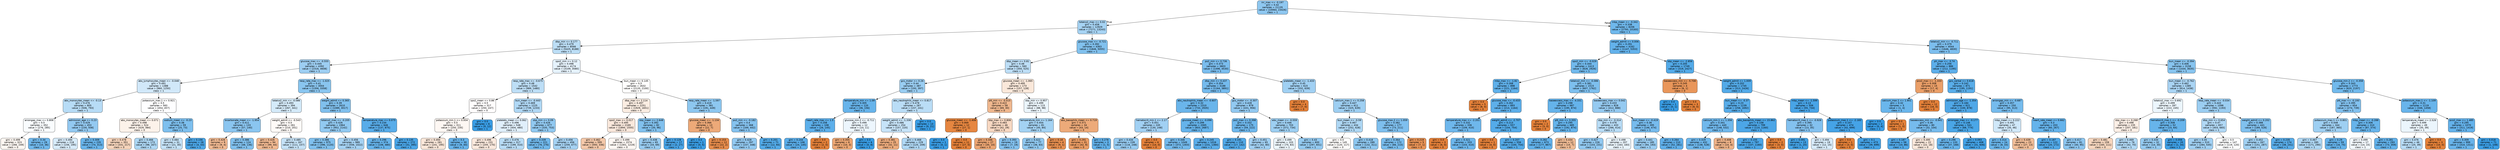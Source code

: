 digraph Tree {
node [shape=box, style="filled, rounded", color="black", fontname="helvetica"] ;
edge [fontname="helvetica"] ;
0 [label="inr_max <= -0.197\ngini = 0.42\nsamples = 21135\nvalue = [10064, 23426]\nclass = 1", fillcolor="#8ec7f0"] ;
1 [label="totalco2_max <= 0.02\ngini = 0.458\nsamples = 12929\nvalue = [7271, 13243]\nclass = 1", fillcolor="#a6d3f3"] ;
0 -> 1 [labeldistance=2.5, labelangle=45, headlabel="True"] ;
2 [label="dbp_min <= 0.177\ngini = 0.479\nsamples = 8566\nvalue = [5425, 8188]\nclass = 1", fillcolor="#bcdef6"] ;
1 -> 2 ;
3 [label="glucose_max <= -0.555\ngini = 0.445\nsamples = 4392\nvalue = [2316, 4608]\nclass = 1", fillcolor="#9dcef2"] ;
2 -> 3 ;
4 [label="abs_lymphocytes_mean <= -0.048\ngini = 0.491\nsamples = 1388\nvalue = [960, 1250]\nclass = 1", fillcolor="#d1e8f9"] ;
3 -> 4 ;
5 [label="abs_monocytes_mean <= -0.13\ngini = 0.476\nsamples = 805\nvalue = [506, 793]\nclass = 1", fillcolor="#b7dcf6"] ;
4 -> 5 ;
6 [label="aniongap_max <= 0.806\ngini = 0.5\nsamples = 352\nvalue = [276, 285]\nclass = 1", fillcolor="#f9fcfe"] ;
5 -> 6 ;
7 [label="gini = 0.499\nsamples = 323\nvalue = [266, 249]\nclass = 0", fillcolor="#fdf7f2"] ;
6 -> 7 ;
8 [label="gini = 0.34\nsamples = 29\nvalue = [10, 36]\nclass = 1", fillcolor="#70b8ec"] ;
6 -> 8 ;
9 [label="admission_age <= 0.23\ngini = 0.429\nsamples = 453\nvalue = [230, 508]\nclass = 1", fillcolor="#93c9f1"] ;
5 -> 9 ;
10 [label="gini = 0.494\nsamples = 218\nvalue = [156, 195]\nclass = 1", fillcolor="#d7ebfa"] ;
9 -> 10 ;
11 [label="gini = 0.309\nsamples = 235\nvalue = [74, 313]\nclass = 1", fillcolor="#68b4eb"] ;
9 -> 11 ;
12 [label="potassium_max.1 <= 0.921\ngini = 0.5\nsamples = 583\nvalue = [454, 457]\nclass = 1", fillcolor="#fefeff"] ;
4 -> 12 ;
13 [label="abs_monocytes_mean <= 0.071\ngini = 0.498\nsamples = 524\nvalue = [429, 384]\nclass = 0", fillcolor="#fcf2ea"] ;
12 -> 13 ;
14 [label="gini = 0.478\nsamples = 351\nvalue = [331, 217]\nclass = 0", fillcolor="#f6d4bb"] ;
13 -> 14 ;
15 [label="gini = 0.466\nsamples = 173\nvalue = [98, 167]\nclass = 1", fillcolor="#add7f4"] ;
13 -> 15 ;
16 [label="sodium_mean <= -0.23\ngini = 0.38\nsamples = 59\nvalue = [25, 73]\nclass = 1", fillcolor="#7dbfee"] ;
12 -> 16 ;
17 [label="gini = 0.484\nsamples = 31\nvalue = [21, 30]\nclass = 1", fillcolor="#c4e2f7"] ;
16 -> 17 ;
18 [label="gini = 0.156\nsamples = 28\nvalue = [4, 43]\nclass = 1", fillcolor="#4ba6e7"] ;
16 -> 18 ;
19 [label="resp_rate_max <= -1.025\ngini = 0.41\nsamples = 3004\nvalue = [1356, 3358]\nclass = 1", fillcolor="#89c5ef"] ;
3 -> 19 ;
20 [label="totalco2_min <= -0.086\ngini = 0.493\nsamples = 394\nvalue = [267, 341]\nclass = 1", fillcolor="#d4eaf9"] ;
19 -> 20 ;
21 [label="bicarbonate_mean <= -1.954\ngini = 0.411\nsamples = 133\nvalue = [57, 140]\nclass = 1", fillcolor="#8ac5f0"] ;
20 -> 21 ;
22 [label="gini = 0.426\nsamples = 9\nvalue = [9, 4]\nclass = 0", fillcolor="#f1b991"] ;
21 -> 22 ;
23 [label="gini = 0.386\nsamples = 124\nvalue = [48, 136]\nclass = 1", fillcolor="#7fc0ee"] ;
21 -> 23 ;
24 [label="weight_admit <= -0.543\ngini = 0.5\nsamples = 261\nvalue = [210, 201]\nclass = 0", fillcolor="#fefaf7"] ;
20 -> 24 ;
25 [label="gini = 0.426\nsamples = 94\nvalue = [99, 44]\nclass = 0", fillcolor="#f1b991"] ;
24 -> 25 ;
26 [label="gini = 0.485\nsamples = 167\nvalue = [111, 157]\nclass = 1", fillcolor="#c5e2f7"] ;
24 -> 26 ;
27 [label="weight_admit <= 0.365\ngini = 0.39\nsamples = 2610\nvalue = [1089, 3017]\nclass = 1", fillcolor="#80c0ee"] ;
19 -> 27 ;
28 [label="totalco2_max <= -0.205\ngini = 0.426\nsamples = 1964\nvalue = [952, 2142]\nclass = 1", fillcolor="#91c9f1"] ;
27 -> 28 ;
29 [label="gini = 0.386\nsamples = 975\nvalue = [396, 1120]\nclass = 1", fillcolor="#7fc0ee"] ;
28 -> 29 ;
30 [label="gini = 0.456\nsamples = 989\nvalue = [556, 1022]\nclass = 1", fillcolor="#a5d2f3"] ;
28 -> 30 ;
31 [label="temperature_max <= 0.075\ngini = 0.234\nsamples = 646\nvalue = [137, 875]\nclass = 1", fillcolor="#58ace9"] ;
27 -> 31 ;
32 [label="gini = 0.296\nsamples = 374\nvalue = [106, 480]\nclass = 1", fillcolor="#65b3eb"] ;
31 -> 32 ;
33 [label="gini = 0.135\nsamples = 272\nvalue = [31, 395]\nclass = 1", fillcolor="#49a5e7"] ;
31 -> 33 ;
34 [label="spo2_min <= 0.12\ngini = 0.498\nsamples = 4174\nvalue = [3109, 3580]\nclass = 1", fillcolor="#e5f2fc"] ;
2 -> 34 ;
35 [label="resp_rate_max <= -0.675\ngini = 0.48\nsamples = 1542\nvalue = [989, 1480]\nclass = 1", fillcolor="#bddef6"] ;
34 -> 35 ;
36 [label="spo2_mean <= 0.86\ngini = 0.5\nsamples = 317\nvalue = [250, 247]\nclass = 0", fillcolor="#fffdfd"] ;
35 -> 36 ;
37 [label="potassium_min.1 <= 0.934\ngini = 0.5\nsamples = 311\nvalue = [250, 235]\nclass = 0", fillcolor="#fdf7f3"] ;
36 -> 37 ;
38 [label="gini = 0.494\nsamples = 281\nvalue = [241, 195]\nclass = 0", fillcolor="#fae7d9"] ;
37 -> 38 ;
39 [label="gini = 0.3\nsamples = 30\nvalue = [9, 40]\nclass = 1", fillcolor="#66b3eb"] ;
37 -> 39 ;
40 [label="gini = 0.0\nsamples = 6\nvalue = [0, 12]\nclass = 1", fillcolor="#399de5"] ;
36 -> 40 ;
41 [label="bun_mean <= -0.443\ngini = 0.469\nsamples = 1225\nvalue = [739, 1233]\nclass = 1", fillcolor="#b0d8f5"] ;
35 -> 41 ;
42 [label="platelets_mean <= 0.062\ngini = 0.496\nsamples = 548\nvalue = [404, 480]\nclass = 1", fillcolor="#e0effb"] ;
41 -> 42 ;
43 [label="gini = 0.496\nsamples = 231\nvalue = [205, 170]\nclass = 0", fillcolor="#fbe9dd"] ;
42 -> 43 ;
44 [label="gini = 0.476\nsamples = 317\nvalue = [199, 310]\nclass = 1", fillcolor="#b8dcf6"] ;
42 -> 44 ;
45 [label="sbp_min <= 0.09\ngini = 0.426\nsamples = 677\nvalue = [335, 753]\nclass = 1", fillcolor="#91c9f1"] ;
41 -> 45 ;
46 [label="gini = 0.339\nsamples = 221\nvalue = [76, 276]\nclass = 1", fillcolor="#70b8ec"] ;
45 -> 46 ;
47 [label="gini = 0.456\nsamples = 456\nvalue = [259, 477]\nclass = 1", fillcolor="#a5d2f3"] ;
45 -> 47 ;
48 [label="bun_mean <= 0.145\ngini = 0.5\nsamples = 2632\nvalue = [2120, 2100]\nclass = 0", fillcolor="#fffefd"] ;
34 -> 48 ;
49 [label="dbp_max <= 2.114\ngini = 0.497\nsamples = 2251\nvalue = [1929, 1651]\nclass = 0", fillcolor="#fbede2"] ;
48 -> 49 ;
50 [label="spo2_max <= 0.017\ngini = 0.495\nsamples = 2169\nvalue = [1894, 1555]\nclass = 0", fillcolor="#fae8dc"] ;
49 -> 50 ;
51 [label="gini = 0.462\nsamples = 595\nvalue = [593, 336]\nclass = 0", fillcolor="#f4c8a9"] ;
50 -> 51 ;
52 [label="gini = 0.499\nsamples = 1574\nvalue = [1301, 1219]\nclass = 0", fillcolor="#fdf7f3"] ;
50 -> 52 ;
53 [label="sbp_mean <= 2.648\ngini = 0.392\nsamples = 82\nvalue = [35, 96]\nclass = 1", fillcolor="#81c1ee"] ;
49 -> 53 ;
54 [label="gini = 0.438\nsamples = 65\nvalue = [33, 69]\nclass = 1", fillcolor="#98ccf1"] ;
53 -> 54 ;
55 [label="gini = 0.128\nsamples = 17\nvalue = [2, 27]\nclass = 1", fillcolor="#48a4e7"] ;
53 -> 55 ;
56 [label="resp_rate_mean <= -1.597\ngini = 0.419\nsamples = 381\nvalue = [191, 449]\nclass = 1", fillcolor="#8dc7f0"] ;
48 -> 56 ;
57 [label="glucose_mean <= -1.134\ngini = 0.366\nsamples = 13\nvalue = [22, 7]\nclass = 0", fillcolor="#eda978"] ;
56 -> 57 ;
58 [label="gini = 0.0\nsamples = 1\nvalue = [0, 5]\nclass = 1", fillcolor="#399de5"] ;
57 -> 58 ;
59 [label="gini = 0.153\nsamples = 12\nvalue = [22, 2]\nclass = 0", fillcolor="#e78c4b"] ;
57 -> 59 ;
60 [label="po2_min <= -0.182\ngini = 0.4\nsamples = 368\nvalue = [169, 442]\nclass = 1", fillcolor="#85c2ef"] ;
56 -> 60 ;
61 [label="gini = 0.428\nsamples = 297\nvalue = [157, 348]\nclass = 1", fillcolor="#92c9f1"] ;
60 -> 61 ;
62 [label="gini = 0.201\nsamples = 71\nvalue = [12, 94]\nclass = 1", fillcolor="#52aae8"] ;
60 -> 62 ;
63 [label="glucose_max <= -0.721\ngini = 0.392\nsamples = 4363\nvalue = [1846, 5055]\nclass = 1", fillcolor="#81c1ee"] ;
1 -> 63 ;
64 [label="dbp_mean <= 0.81\ngini = 0.48\nsamples = 560\nvalue = [350, 525]\nclass = 1", fillcolor="#bddef6"] ;
63 -> 64 ;
65 [label="gcs_motor <= 0.26\ngini = 0.44\nsamples = 387\nvalue = [193, 397]\nclass = 1", fillcolor="#99cdf2"] ;
64 -> 65 ;
66 [label="temperature_min <= 1.09\ngini = 0.305\nsamples = 120\nvalue = [36, 156]\nclass = 1", fillcolor="#67b4eb"] ;
65 -> 66 ;
67 [label="heart_rate_max <= 1.5\ngini = 0.258\nsamples = 108\nvalue = [26, 145]\nclass = 1", fillcolor="#5dafea"] ;
66 -> 67 ;
68 [label="gini = 0.244\nsamples = 106\nvalue = [24, 145]\nclass = 1", fillcolor="#5aade9"] ;
67 -> 68 ;
69 [label="gini = 0.0\nsamples = 2\nvalue = [2, 0]\nclass = 0", fillcolor="#e58139"] ;
67 -> 69 ;
70 [label="glucose_min.2 <= -0.711\ngini = 0.499\nsamples = 12\nvalue = [10, 11]\nclass = 1", fillcolor="#edf6fd"] ;
66 -> 70 ;
71 [label="gini = 0.355\nsamples = 6\nvalue = [10, 3]\nclass = 0", fillcolor="#eda774"] ;
70 -> 71 ;
72 [label="gini = 0.0\nsamples = 6\nvalue = [0, 8]\nclass = 1", fillcolor="#399de5"] ;
70 -> 72 ;
73 [label="abs_neutrophils_mean <= 0.817\ngini = 0.478\nsamples = 267\nvalue = [157, 241]\nclass = 1", fillcolor="#baddf6"] ;
65 -> 73 ;
74 [label="weight_admit <= -1.336\ngini = 0.486\nsamples = 254\nvalue = [157, 220]\nclass = 1", fillcolor="#c6e3f8"] ;
73 -> 74 ;
75 [label="gini = 0.381\nsamples = 25\nvalue = [32, 11]\nclass = 0", fillcolor="#eeac7d"] ;
74 -> 75 ;
76 [label="gini = 0.468\nsamples = 229\nvalue = [125, 209]\nclass = 1", fillcolor="#afd8f5"] ;
74 -> 76 ;
77 [label="gini = 0.0\nsamples = 13\nvalue = [0, 21]\nclass = 1", fillcolor="#399de5"] ;
73 -> 77 ;
78 [label="glucose_mean <= -1.065\ngini = 0.495\nsamples = 173\nvalue = [157, 128]\nclass = 0", fillcolor="#fae8da"] ;
64 -> 78 ;
79 [label="ptt_min <= -0.515\ngini = 0.422\nsamples = 58\nvalue = [69, 30]\nclass = 0", fillcolor="#f0b88f"] ;
78 -> 79 ;
80 [label="glucose_mean <= -1.408\ngini = 0.069\nsamples = 12\nvalue = [27, 1]\nclass = 0", fillcolor="#e68640"] ;
79 -> 80 ;
81 [label="gini = 0.0\nsamples = 1\nvalue = [0, 1]\nclass = 1", fillcolor="#399de5"] ;
80 -> 81 ;
82 [label="gini = 0.0\nsamples = 11\nvalue = [27, 0]\nclass = 0", fillcolor="#e58139"] ;
80 -> 82 ;
83 [label="sbp_max <= 0.806\ngini = 0.483\nsamples = 46\nvalue = [42, 29]\nclass = 0", fillcolor="#f7d8c2"] ;
79 -> 83 ;
84 [label="gini = 0.346\nsamples = 27\nvalue = [35, 10]\nclass = 0", fillcolor="#eca572"] ;
83 -> 84 ;
85 [label="gini = 0.393\nsamples = 19\nvalue = [7, 19]\nclass = 1", fillcolor="#82c1ef"] ;
83 -> 85 ;
86 [label="sbp_min <= 0.957\ngini = 0.499\nsamples = 115\nvalue = [88, 98]\nclass = 1", fillcolor="#ebf5fc"] ;
78 -> 86 ;
87 [label="temperature_min <= 1.164\ngini = 0.454\nsamples = 81\nvalue = [45, 84]\nclass = 1", fillcolor="#a3d2f3"] ;
86 -> 87 ;
88 [label="gini = 0.422\nsamples = 77\nvalue = [36, 83]\nclass = 1", fillcolor="#8fc8f0"] ;
87 -> 88 ;
89 [label="gini = 0.18\nsamples = 4\nvalue = [9, 1]\nclass = 0", fillcolor="#e88f4f"] ;
87 -> 89 ;
90 [label="abs_basophils_mean <= 0.719\ngini = 0.371\nsamples = 34\nvalue = [43, 14]\nclass = 0", fillcolor="#edaa79"] ;
86 -> 90 ;
91 [label="gini = 0.291\nsamples = 31\nvalue = [42, 9]\nclass = 0", fillcolor="#eb9c63"] ;
90 -> 91 ;
92 [label="gini = 0.278\nsamples = 3\nvalue = [1, 5]\nclass = 1", fillcolor="#61b1ea"] ;
90 -> 92 ;
93 [label="po2_min <= 0.736\ngini = 0.373\nsamples = 3803\nvalue = [1496, 4530]\nclass = 1", fillcolor="#7abdee"] ;
63 -> 93 ;
94 [label="dbp_min <= 0.437\ngini = 0.354\nsamples = 3188\nvalue = [1164, 3891]\nclass = 1", fillcolor="#74baed"] ;
93 -> 94 ;
95 [label="abs_neutrophils_mean <= -0.607\ngini = 0.32\nsamples = 2310\nvalue = [733, 2935]\nclass = 1", fillcolor="#6ab5eb"] ;
94 -> 95 ;
96 [label="hematocrit_min.1 <= 2.17\ngini = 0.451\nsamples = 245\nvalue = [130, 248]\nclass = 1", fillcolor="#a1d0f3"] ;
95 -> 96 ;
97 [label="gini = 0.434\nsamples = 239\nvalue = [116, 248]\nclass = 1", fillcolor="#96cbf1"] ;
96 -> 97 ;
98 [label="gini = 0.0\nsamples = 6\nvalue = [14, 0]\nclass = 0", fillcolor="#e58139"] ;
96 -> 98 ;
99 [label="glucose_mean <= -0.096\ngini = 0.299\nsamples = 2065\nvalue = [603, 2687]\nclass = 1", fillcolor="#65b3eb"] ;
95 -> 99 ;
100 [label="gini = 0.346\nsamples = 1049\nvalue = [372, 1303]\nclass = 1", fillcolor="#72b9ec"] ;
99 -> 100 ;
101 [label="gini = 0.245\nsamples = 1016\nvalue = [231, 1384]\nclass = 1", fillcolor="#5aade9"] ;
99 -> 101 ;
102 [label="gcs_motor <= -0.307\ngini = 0.428\nsamples = 878\nvalue = [431, 956]\nclass = 1", fillcolor="#92c9f1"] ;
94 -> 102 ;
103 [label="po2_max <= 0.398\ngini = 0.332\nsamples = 175\nvalue = [59, 222]\nclass = 1", fillcolor="#6eb7ec"] ;
102 -> 103 ;
104 [label="gini = 0.191\nsamples = 110\nvalue = [17, 142]\nclass = 1", fillcolor="#51a9e8"] ;
103 -> 104 ;
105 [label="gini = 0.451\nsamples = 65\nvalue = [42, 80]\nclass = 1", fillcolor="#a1d0f3"] ;
103 -> 105 ;
106 [label="wbc_mean <= -0.559\ngini = 0.446\nsamples = 703\nvalue = [372, 734]\nclass = 1", fillcolor="#9dcff2"] ;
102 -> 106 ;
107 [label="gini = 0.499\nsamples = 103\nvalue = [75, 83]\nclass = 1", fillcolor="#ecf6fc"] ;
106 -> 107 ;
108 [label="gini = 0.43\nsamples = 600\nvalue = [297, 651]\nclass = 1", fillcolor="#93caf1"] ;
106 -> 108 ;
109 [label="platelets_mean <= -1.433\ngini = 0.45\nsamples = 615\nvalue = [332, 639]\nclass = 1", fillcolor="#a0d0f3"] ;
93 -> 109 ;
110 [label="gini = 0.0\nsamples = 4\nvalue = [7, 0]\nclass = 0", fillcolor="#e58139"] ;
109 -> 110 ;
111 [label="calcium_max.1 <= 0.258\ngini = 0.447\nsamples = 611\nvalue = [325, 639]\nclass = 1", fillcolor="#9ecff2"] ;
109 -> 111 ;
112 [label="bun_mean <= -0.59\ngini = 0.467\nsamples = 434\nvalue = [252, 428]\nclass = 1", fillcolor="#aed7f4"] ;
111 -> 112 ;
113 [label="gini = 0.5\nsamples = 145\nvalue = [120, 117]\nclass = 0", fillcolor="#fefcfa"] ;
112 -> 113 ;
114 [label="gini = 0.418\nsamples = 289\nvalue = [132, 311]\nclass = 1", fillcolor="#8dc7f0"] ;
112 -> 114 ;
115 [label="glucose_max.2 <= 1.059\ngini = 0.382\nsamples = 177\nvalue = [73, 211]\nclass = 1", fillcolor="#7ebfee"] ;
111 -> 115 ;
116 [label="gini = 0.364\nsamples = 172\nvalue = [66, 210]\nclass = 1", fillcolor="#77bced"] ;
115 -> 116 ;
117 [label="gini = 0.219\nsamples = 5\nvalue = [7, 1]\nclass = 0", fillcolor="#e99355"] ;
115 -> 117 ;
118 [label="mbp_mean <= -0.342\ngini = 0.338\nsamples = 8206\nvalue = [2793, 10183]\nclass = 1", fillcolor="#6fb8ec"] ;
0 -> 118 [labeldistance=2.5, labelangle=-45, headlabel="False"] ;
119 [label="weight_admit <= 0.006\ngini = 0.291\nsamples = 4162\nvalue = [1147, 5353]\nclass = 1", fillcolor="#63b2eb"] ;
118 -> 119 ;
120 [label="spo2_min <= -0.029\ngini = 0.344\nsamples = 2413\nvalue = [828, 2926]\nclass = 1", fillcolor="#71b9ec"] ;
119 -> 120 ;
121 [label="mbp_max <= -1.82\ngini = 0.268\nsamples = 898\nvalue = [221, 1164]\nclass = 1", fillcolor="#5fb0ea"] ;
120 -> 121 ;
122 [label="gini = 0.0\nsamples = 5\nvalue = [8, 0]\nclass = 0", fillcolor="#e58139"] ;
121 -> 122 ;
123 [label="glucose_max <= -0.433\ngini = 0.262\nsamples = 893\nvalue = [213, 1164]\nclass = 1", fillcolor="#5dafea"] ;
121 -> 123 ;
124 [label="temperature_max <= -2.201\ngini = 0.332\nsamples = 336\nvalue = [109, 410]\nclass = 1", fillcolor="#6eb7ec"] ;
123 -> 124 ;
125 [label="gini = 0.0\nsamples = 3\nvalue = [6, 0]\nclass = 0", fillcolor="#e58139"] ;
124 -> 125 ;
126 [label="gini = 0.321\nsamples = 333\nvalue = [103, 410]\nclass = 1", fillcolor="#6bb6ec"] ;
124 -> 126 ;
127 [label="weight_admit <= -2.707\ngini = 0.213\nsamples = 557\nvalue = [104, 754]\nclass = 1", fillcolor="#54abe9"] ;
123 -> 127 ;
128 [label="gini = 0.0\nsamples = 1\nvalue = [4, 0]\nclass = 0", fillcolor="#e58139"] ;
127 -> 128 ;
129 [label="gini = 0.207\nsamples = 556\nvalue = [100, 754]\nclass = 1", fillcolor="#53aae8"] ;
127 -> 129 ;
130 [label="totalco2_min <= -0.086\ngini = 0.381\nsamples = 1515\nvalue = [607, 1762]\nclass = 1", fillcolor="#7dbfee"] ;
120 -> 130 ;
131 [label="baseexcess_max <= -4.331\ngini = 0.298\nsamples = 687\nvalue = [195, 874]\nclass = 1", fillcolor="#65b3eb"] ;
130 -> 131 ;
132 [label="gini = 0.0\nsamples = 2\nvalue = [3, 0]\nclass = 0", fillcolor="#e58139"] ;
131 -> 132 ;
133 [label="ptt_min <= 3.355\ngini = 0.295\nsamples = 685\nvalue = [192, 874]\nclass = 1", fillcolor="#64b3eb"] ;
131 -> 133 ;
134 [label="gini = 0.282\nsamples = 673\nvalue = [177, 867]\nclass = 1", fillcolor="#61b1ea"] ;
133 -> 134 ;
135 [label="gini = 0.434\nsamples = 12\nvalue = [15, 7]\nclass = 0", fillcolor="#f1bc95"] ;
133 -> 135 ;
136 [label="baseexcess_max <= 0.042\ngini = 0.433\nsamples = 828\nvalue = [412, 888]\nclass = 1", fillcolor="#95caf1"] ;
130 -> 136 ;
137 [label="sbp_min <= -0.314\ngini = 0.476\nsamples = 433\nvalue = [266, 414]\nclass = 1", fillcolor="#b8dcf6"] ;
136 -> 137 ;
138 [label="gini = 0.427\nsamples = 226\nvalue = [103, 231]\nclass = 1", fillcolor="#91c9f1"] ;
137 -> 138 ;
139 [label="gini = 0.498\nsamples = 207\nvalue = [163, 183]\nclass = 1", fillcolor="#e9f4fc"] ;
137 -> 139 ;
140 [label="bun_mean <= -0.419\ngini = 0.36\nsamples = 395\nvalue = [146, 474]\nclass = 1", fillcolor="#76bbed"] ;
136 -> 140 ;
141 [label="gini = 0.441\nsamples = 185\nvalue = [94, 193]\nclass = 1", fillcolor="#99cdf2"] ;
140 -> 141 ;
142 [label="gini = 0.264\nsamples = 210\nvalue = [52, 281]\nclass = 1", fillcolor="#5eafea"] ;
140 -> 142 ;
143 [label="sbp_mean <= -2.856\ngini = 0.205\nsamples = 1749\nvalue = [319, 2427]\nclass = 1", fillcolor="#53aae8"] ;
119 -> 143 ;
144 [label="baseexcess_min <= -5.708\ngini = 0.245\nsamples = 4\nvalue = [6, 1]\nclass = 0", fillcolor="#e9965a"] ;
143 -> 144 ;
145 [label="gini = 0.0\nsamples = 1\nvalue = [0, 1]\nclass = 1", fillcolor="#399de5"] ;
144 -> 145 ;
146 [label="gini = 0.0\nsamples = 3\nvalue = [6, 0]\nclass = 0", fillcolor="#e58139"] ;
144 -> 146 ;
147 [label="weight_admit <= 1.009\ngini = 0.202\nsamples = 1745\nvalue = [313, 2426]\nclass = 1", fillcolor="#53aae8"] ;
143 -> 147 ;
148 [label="bun_mean <= -0.37\ngini = 0.23\nsamples = 1239\nvalue = [258, 1692]\nclass = 1", fillcolor="#57ace9"] ;
147 -> 148 ;
149 [label="calcium_min.1 <= 1.356\ngini = 0.341\nsamples = 440\nvalue = [148, 532]\nclass = 1", fillcolor="#70b8ec"] ;
148 -> 149 ;
150 [label="gini = 0.329\nsamples = 432\nvalue = [138, 528]\nclass = 1", fillcolor="#6db7ec"] ;
149 -> 150 ;
151 [label="gini = 0.408\nsamples = 8\nvalue = [10, 4]\nclass = 0", fillcolor="#efb388"] ;
149 -> 151 ;
152 [label="abs_basophils_mean <= 15.862\ngini = 0.158\nsamples = 799\nvalue = [110, 1160]\nclass = 1", fillcolor="#4ca6e7"] ;
148 -> 152 ;
153 [label="gini = 0.155\nsamples = 797\nvalue = [107, 1160]\nclass = 1", fillcolor="#4ba6e7"] ;
152 -> 153 ;
154 [label="gini = 0.0\nsamples = 2\nvalue = [3, 0]\nclass = 0", fillcolor="#e58139"] ;
152 -> 154 ;
155 [label="mbp_mean <= -1.599\ngini = 0.13\nsamples = 506\nvalue = [55, 734]\nclass = 1", fillcolor="#48a4e7"] ;
147 -> 155 ;
156 [label="hematocrit_max.1 <= -0.926\ngini = 0.395\nsamples = 32\nvalue = [13, 35]\nclass = 1", fillcolor="#83c1ef"] ;
155 -> 156 ;
157 [label="gini = 0.091\nsamples = 13\nvalue = [1, 20]\nclass = 1", fillcolor="#43a2e6"] ;
156 -> 157 ;
158 [label="gini = 0.494\nsamples = 19\nvalue = [12, 15]\nclass = 1", fillcolor="#d7ebfa"] ;
156 -> 158 ;
159 [label="potassium_max.1 <= -2.183\ngini = 0.107\nsamples = 474\nvalue = [42, 699]\nclass = 1", fillcolor="#45a3e7"] ;
155 -> 159 ;
160 [label="gini = 0.0\nsamples = 1\nvalue = [3, 0]\nclass = 0", fillcolor="#e58139"] ;
159 -> 160 ;
161 [label="gini = 0.1\nsamples = 473\nvalue = [39, 699]\nclass = 1", fillcolor="#44a2e6"] ;
159 -> 161 ;
162 [label="totalco2_min <= -0.711\ngini = 0.379\nsamples = 4044\nvalue = [1646, 4830]\nclass = 1", fillcolor="#7cbeee"] ;
118 -> 162 ;
163 [label="ph_max <= -3.74\ngini = 0.256\nsamples = 886\nvalue = [212, 1195]\nclass = 1", fillcolor="#5caeea"] ;
162 -> 163 ;
164 [label="pco2_max <= -1.333\ngini = 0.308\nsamples = 15\nvalue = [17, 4]\nclass = 0", fillcolor="#eb9f68"] ;
163 -> 164 ;
165 [label="calcium_max.1 <= 1.901\ngini = 0.32\nsamples = 3\nvalue = [1, 4]\nclass = 1", fillcolor="#6ab6ec"] ;
164 -> 165 ;
166 [label="gini = 0.0\nsamples = 2\nvalue = [0, 4]\nclass = 1", fillcolor="#399de5"] ;
165 -> 166 ;
167 [label="gini = 0.0\nsamples = 1\nvalue = [1, 0]\nclass = 0", fillcolor="#e58139"] ;
165 -> 167 ;
168 [label="gini = 0.0\nsamples = 12\nvalue = [16, 0]\nclass = 0", fillcolor="#e58139"] ;
164 -> 168 ;
169 [label="gcs_verbal <= 0.618\ngini = 0.242\nsamples = 871\nvalue = [195, 1191]\nclass = 1", fillcolor="#59ade9"] ;
163 -> 169 ;
170 [label="admission_age <= -1.354\ngini = 0.184\nsamples = 621\nvalue = [100, 878]\nclass = 1", fillcolor="#50a8e8"] ;
169 -> 170 ;
171 [label="baseexcess_min <= -0.941\ngini = 0.36\nsamples = 80\nvalue = [32, 104]\nclass = 1", fillcolor="#76bbed"] ;
170 -> 171 ;
172 [label="gini = 0.187\nsamples = 58\nvalue = [10, 86]\nclass = 1", fillcolor="#50a8e8"] ;
171 -> 172 ;
173 [label="gini = 0.495\nsamples = 22\nvalue = [22, 18]\nclass = 0", fillcolor="#fae8db"] ;
171 -> 173 ;
174 [label="aniongap_max <= -0.177\ngini = 0.148\nsamples = 541\nvalue = [68, 774]\nclass = 1", fillcolor="#4aa6e7"] ;
170 -> 174 ;
175 [label="gini = 0.296\nsamples = 133\nvalue = [37, 168]\nclass = 1", fillcolor="#65b3eb"] ;
174 -> 175 ;
176 [label="gini = 0.093\nsamples = 408\nvalue = [31, 606]\nclass = 1", fillcolor="#43a2e6"] ;
174 -> 176 ;
177 [label="aniongap_min <= -0.687\ngini = 0.357\nsamples = 250\nvalue = [95, 313]\nclass = 1", fillcolor="#75bbed"] ;
169 -> 177 ;
178 [label="mbp_mean <= 0.222\ngini = 0.491\nsamples = 47\nvalue = [35, 46]\nclass = 1", fillcolor="#d0e8f9"] ;
177 -> 178 ;
179 [label="gini = 0.314\nsamples = 24\nvalue = [8, 33]\nclass = 1", fillcolor="#69b5eb"] ;
178 -> 179 ;
180 [label="gini = 0.439\nsamples = 23\nvalue = [27, 13]\nclass = 0", fillcolor="#f2be98"] ;
178 -> 180 ;
181 [label="heart_rate_mean <= 0.662\ngini = 0.3\nsamples = 203\nvalue = [60, 267]\nclass = 1", fillcolor="#65b3eb"] ;
177 -> 181 ;
182 [label="gini = 0.187\nsamples = 122\nvalue = [20, 172]\nclass = 1", fillcolor="#50a8e8"] ;
181 -> 182 ;
183 [label="gini = 0.417\nsamples = 81\nvalue = [40, 95]\nclass = 1", fillcolor="#8cc6f0"] ;
181 -> 183 ;
184 [label="bun_mean <= -0.394\ngini = 0.406\nsamples = 3158\nvalue = [1434, 3635]\nclass = 1", fillcolor="#87c4ef"] ;
162 -> 184 ;
185 [label="bun_mean <= -0.762\ngini = 0.462\nsamples = 1385\nvalue = [814, 1438]\nclass = 1", fillcolor="#a9d4f4"] ;
184 -> 185 ;
186 [label="totalco2_max <= 0.692\ngini = 0.499\nsamples = 287\nvalue = [222, 245]\nclass = 1", fillcolor="#ecf6fd"] ;
185 -> 186 ;
187 [label="sbp_max <= 0.268\ngini = 0.498\nsamples = 235\nvalue = [207, 181]\nclass = 0", fillcolor="#fcefe6"] ;
186 -> 187 ;
188 [label="gini = 0.481\nsamples = 159\nvalue = [165, 111]\nclass = 0", fillcolor="#f6d6be"] ;
187 -> 188 ;
189 [label="gini = 0.469\nsamples = 76\nvalue = [42, 70]\nclass = 1", fillcolor="#b0d8f5"] ;
187 -> 189 ;
190 [label="hematocrit_max.1 <= -0.209\ngini = 0.308\nsamples = 52\nvalue = [15, 64]\nclass = 1", fillcolor="#67b4eb"] ;
186 -> 190 ;
191 [label="gini = 0.434\nsamples = 32\nvalue = [14, 30]\nclass = 1", fillcolor="#95cbf1"] ;
190 -> 191 ;
192 [label="gini = 0.056\nsamples = 20\nvalue = [1, 34]\nclass = 1", fillcolor="#3fa0e6"] ;
190 -> 192 ;
193 [label="resp_rate_mean <= -0.034\ngini = 0.443\nsamples = 1098\nvalue = [592, 1193]\nclass = 1", fillcolor="#9bcef2"] ;
185 -> 193 ;
194 [label="dbp_min <= 0.654\ngini = 0.47\nsamples = 657\nvalue = [403, 665]\nclass = 1", fillcolor="#b1d8f5"] ;
193 -> 194 ;
195 [label="gini = 0.45\nsamples = 510\nvalue = [284, 545]\nclass = 1", fillcolor="#a0d0f3"] ;
194 -> 195 ;
196 [label="gini = 0.5\nsamples = 147\nvalue = [119, 120]\nclass = 1", fillcolor="#fdfeff"] ;
194 -> 196 ;
197 [label="weight_admit <= 0.202\ngini = 0.388\nsamples = 441\nvalue = [189, 528]\nclass = 1", fillcolor="#80c0ee"] ;
193 -> 197 ;
198 [label="gini = 0.452\nsamples = 267\nvalue = [151, 287]\nclass = 1", fillcolor="#a1d1f3"] ;
197 -> 198 ;
199 [label="gini = 0.235\nsamples = 174\nvalue = [38, 241]\nclass = 1", fillcolor="#58ace9"] ;
197 -> 199 ;
200 [label="glucose_min.2 <= -0.358\ngini = 0.343\nsamples = 1773\nvalue = [620, 2197]\nclass = 1", fillcolor="#71b9ec"] ;
184 -> 200 ;
201 [label="ptt_max <= -0.193\ngini = 0.395\nsamples = 654\nvalue = [274, 739]\nclass = 1", fillcolor="#82c1ef"] ;
200 -> 201 ;
202 [label="potassium_max.1 <= 0.801\ngini = 0.448\nsamples = 344\nvalue = [187, 365]\nclass = 1", fillcolor="#9ecff2"] ;
201 -> 202 ;
203 [label="gini = 0.467\nsamples = 285\nvalue = [171, 290]\nclass = 1", fillcolor="#aed7f4"] ;
202 -> 203 ;
204 [label="gini = 0.29\nsamples = 59\nvalue = [16, 75]\nclass = 1", fillcolor="#63b2eb"] ;
202 -> 204 ;
205 [label="mbp_mean <= -0.288\ngini = 0.306\nsamples = 310\nvalue = [87, 374]\nclass = 1", fillcolor="#67b4eb"] ;
201 -> 205 ;
206 [label="gini = 0.499\nsamples = 17\nvalue = [14, 15]\nclass = 1", fillcolor="#f2f8fd"] ;
205 -> 206 ;
207 [label="gini = 0.281\nsamples = 293\nvalue = [73, 359]\nclass = 1", fillcolor="#61b1ea"] ;
205 -> 207 ;
208 [label="potassium_max.1 <= -1.109\ngini = 0.31\nsamples = 1119\nvalue = [346, 1458]\nclass = 1", fillcolor="#68b4eb"] ;
200 -> 208 ;
209 [label="temperature_mean <= 2.526\ngini = 0.499\nsamples = 49\nvalue = [35, 39]\nclass = 1", fillcolor="#ebf5fc"] ;
208 -> 209 ;
210 [label="gini = 0.476\nsamples = 46\nvalue = [25, 39]\nclass = 1", fillcolor="#b8dcf6"] ;
209 -> 210 ;
211 [label="gini = 0.0\nsamples = 3\nvalue = [10, 0]\nclass = 0", fillcolor="#e58139"] ;
209 -> 211 ;
212 [label="pco2_max <= 1.485\ngini = 0.295\nsamples = 1070\nvalue = [311, 1419]\nclass = 1", fillcolor="#64b2eb"] ;
208 -> 212 ;
213 [label="gini = 0.309\nsamples = 999\nvalue = [310, 1311]\nclass = 1", fillcolor="#68b4eb"] ;
212 -> 213 ;
214 [label="gini = 0.018\nsamples = 71\nvalue = [1, 108]\nclass = 1", fillcolor="#3b9ee5"] ;
212 -> 214 ;
}